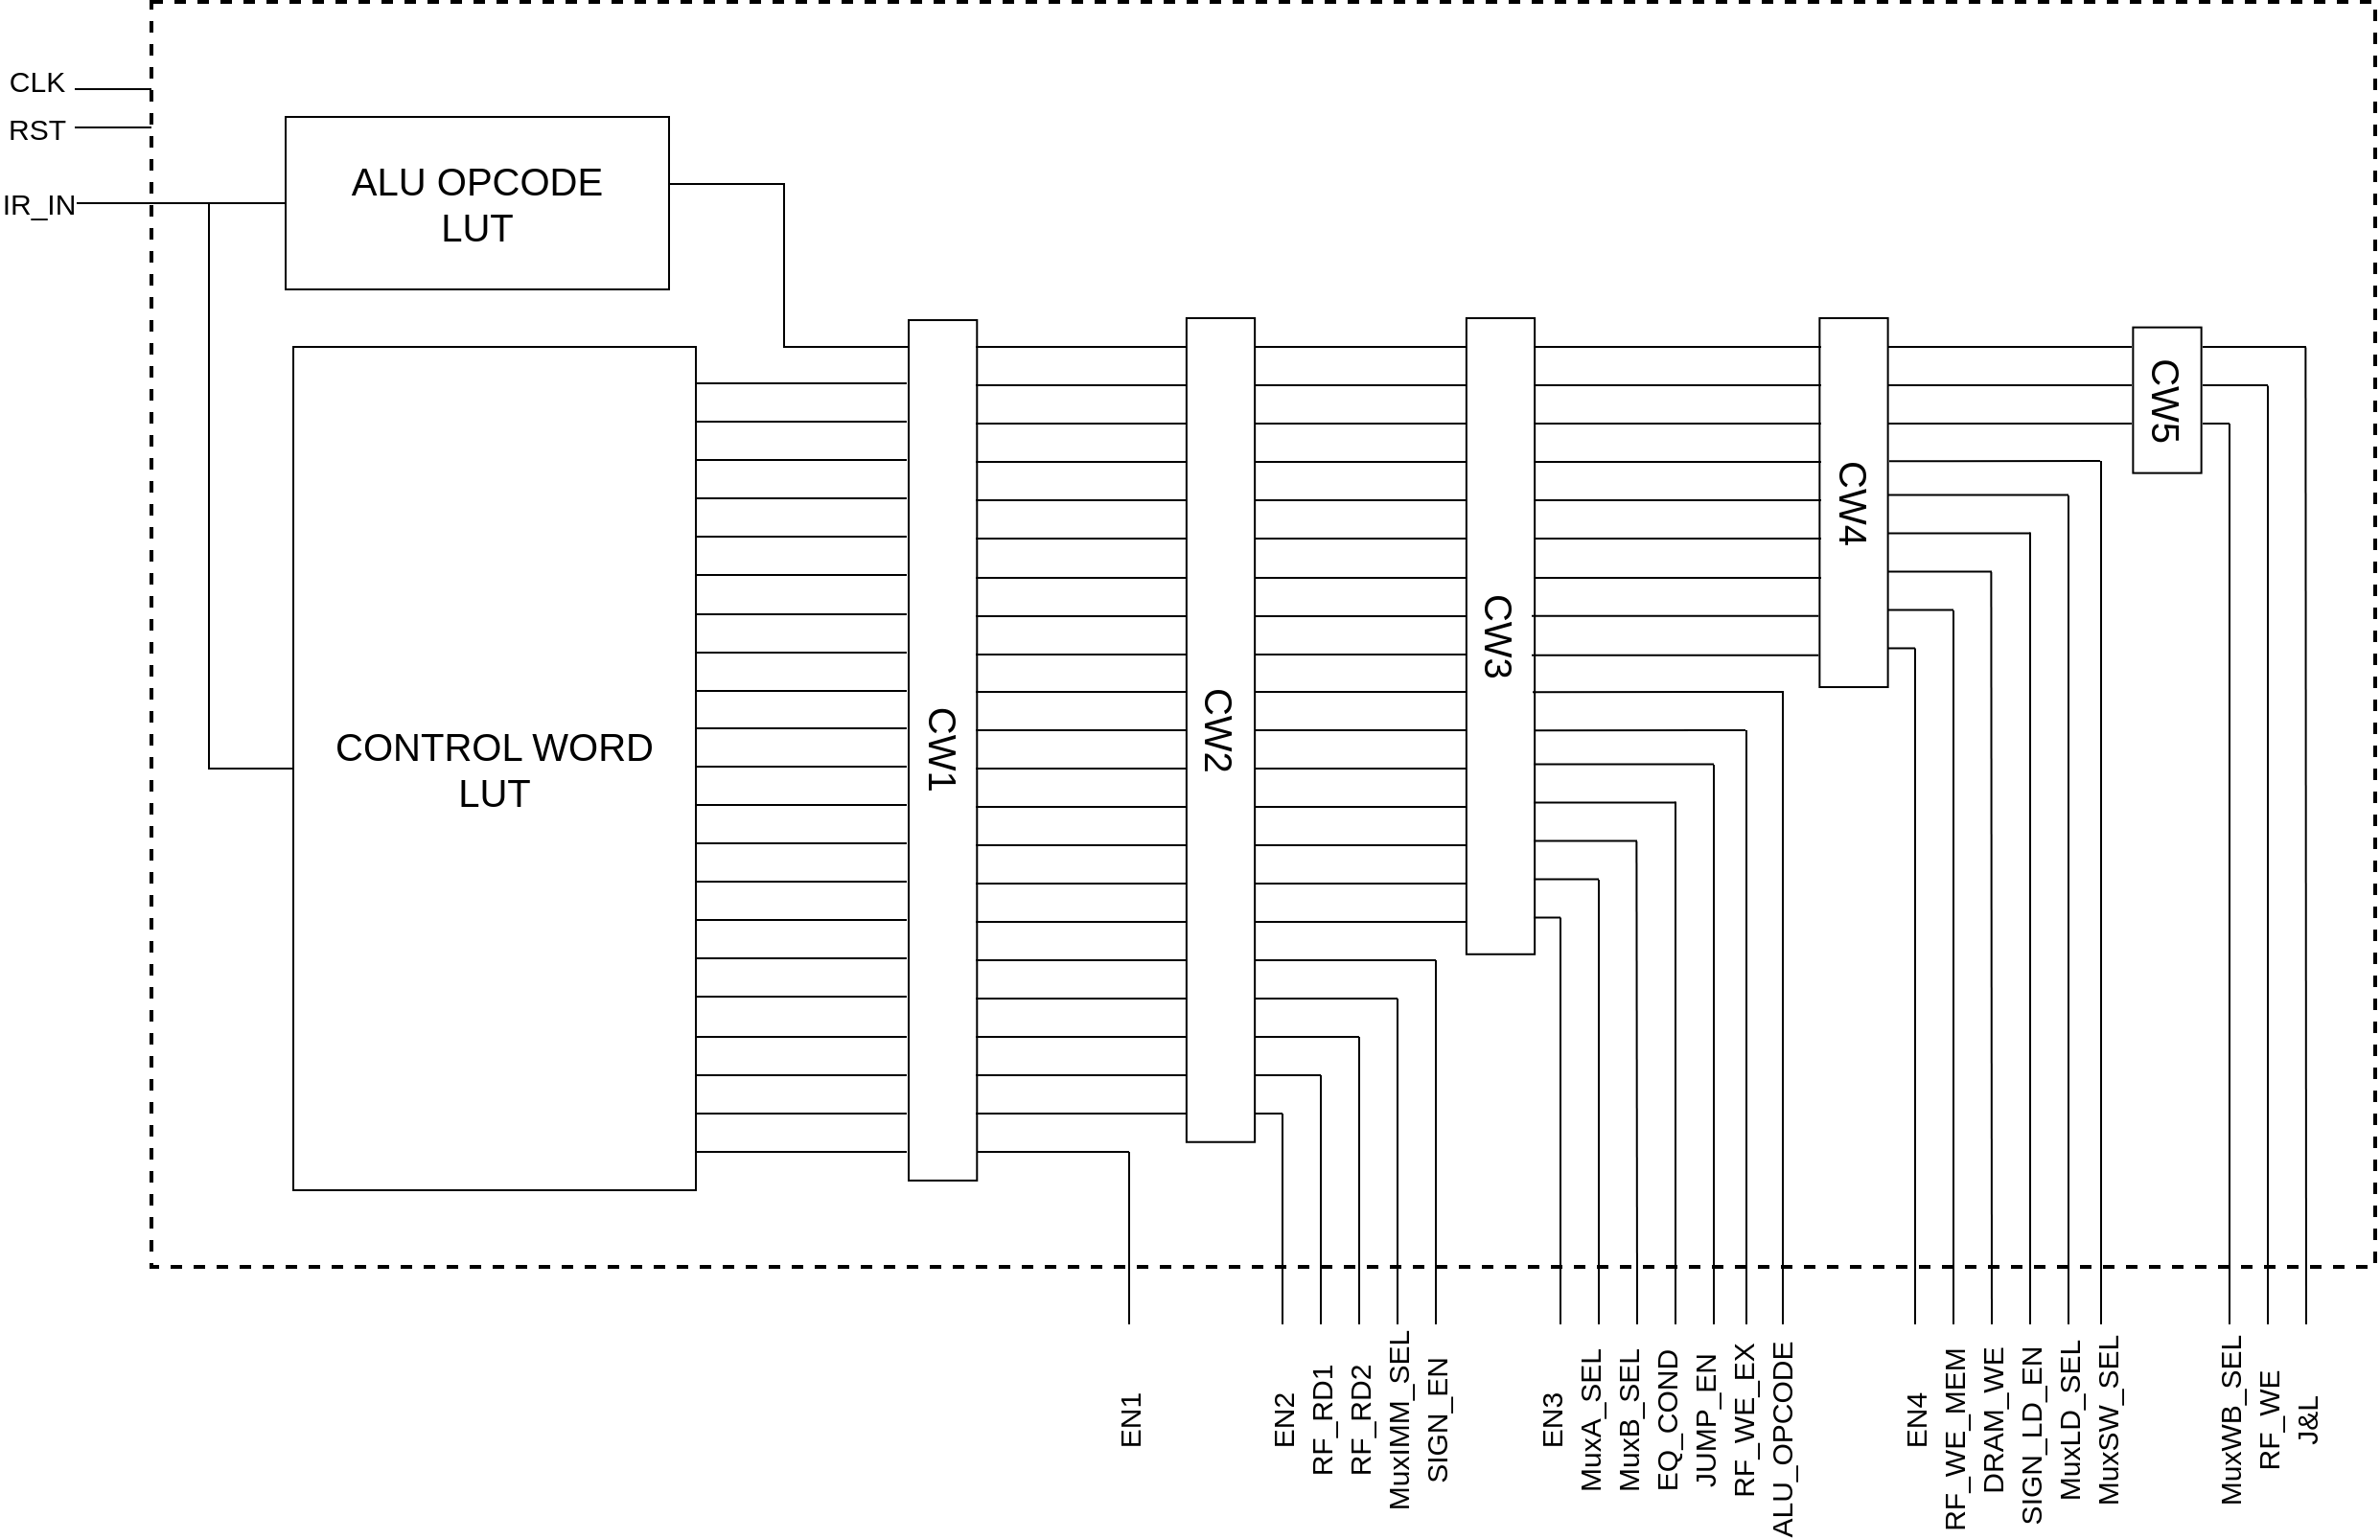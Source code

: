 <mxfile version="13.7.1" type="github">
  <diagram id="BcgjFatTGbTyj0E-JvCU" name="Page-1">
    <mxGraphModel dx="414" dy="306" grid="1" gridSize="10" guides="1" tooltips="1" connect="1" arrows="1" fold="1" page="1" pageScale="1" pageWidth="850" pageHeight="1100" math="0" shadow="0">
      <root>
        <mxCell id="0" />
        <mxCell id="1" parent="0" />
        <mxCell id="JgftFQ6_yCxk7IAfxNmy-196" value="" style="rounded=0;whiteSpace=wrap;html=1;dashed=1;strokeWidth=2;fillColor=none;" vertex="1" parent="1">
          <mxGeometry x="310" y="170" width="1160" height="660" as="geometry" />
        </mxCell>
        <mxCell id="JgftFQ6_yCxk7IAfxNmy-183" value="" style="endArrow=none;html=1;" edge="1" parent="1">
          <mxGeometry width="50" height="50" relative="1" as="geometry">
            <mxPoint x="270" y="235.52" as="sourcePoint" />
            <mxPoint x="310" y="235.52" as="targetPoint" />
          </mxGeometry>
        </mxCell>
        <mxCell id="JgftFQ6_yCxk7IAfxNmy-184" value="" style="endArrow=none;html=1;" edge="1" parent="1">
          <mxGeometry width="50" height="50" relative="1" as="geometry">
            <mxPoint x="270" y="215.52" as="sourcePoint" />
            <mxPoint x="310" y="215.52" as="targetPoint" />
          </mxGeometry>
        </mxCell>
        <mxCell id="JgftFQ6_yCxk7IAfxNmy-195" value="" style="group;" vertex="1" connectable="0" parent="1">
          <mxGeometry x="270" y="230" width="1164" height="630" as="geometry" />
        </mxCell>
        <mxCell id="JgftFQ6_yCxk7IAfxNmy-191" style="edgeStyle=orthogonalEdgeStyle;rounded=0;orthogonalLoop=1;jettySize=auto;html=1;endArrow=none;endFill=0;" edge="1" parent="JgftFQ6_yCxk7IAfxNmy-195" source="JgftFQ6_yCxk7IAfxNmy-2">
          <mxGeometry relative="1" as="geometry">
            <mxPoint y="45" as="targetPoint" />
          </mxGeometry>
        </mxCell>
        <mxCell id="JgftFQ6_yCxk7IAfxNmy-231" value="IR_IN" style="edgeLabel;html=1;align=center;verticalAlign=middle;resizable=0;points=[];fontSize=15;" vertex="1" connectable="0" parent="JgftFQ6_yCxk7IAfxNmy-191">
          <mxGeometry x="0.841" relative="1" as="geometry">
            <mxPoint x="-28.62" as="offset" />
          </mxGeometry>
        </mxCell>
        <mxCell id="JgftFQ6_yCxk7IAfxNmy-2" value="ALU OPCODE &lt;br style=&quot;font-size: 20px;&quot;&gt;LUT" style="rounded=0;whiteSpace=wrap;html=1;fillColor=none;fontSize=20;" vertex="1" parent="JgftFQ6_yCxk7IAfxNmy-195">
          <mxGeometry x="110" width="200" height="90" as="geometry" />
        </mxCell>
        <mxCell id="JgftFQ6_yCxk7IAfxNmy-3" value="CONTROL WORD &lt;br style=&quot;font-size: 20px;&quot;&gt;LUT" style="rounded=0;whiteSpace=wrap;html=1;fillColor=none;fontSize=20;" vertex="1" parent="JgftFQ6_yCxk7IAfxNmy-195">
          <mxGeometry x="114" y="120" width="210" height="440" as="geometry" />
        </mxCell>
        <mxCell id="JgftFQ6_yCxk7IAfxNmy-189" style="edgeStyle=orthogonalEdgeStyle;rounded=0;orthogonalLoop=1;jettySize=auto;html=1;exitX=0;exitY=0.5;exitDx=0;exitDy=0;entryX=0;entryY=0.5;entryDx=0;entryDy=0;endArrow=none;endFill=0;" edge="1" parent="JgftFQ6_yCxk7IAfxNmy-195" source="JgftFQ6_yCxk7IAfxNmy-2" target="JgftFQ6_yCxk7IAfxNmy-3">
          <mxGeometry relative="1" as="geometry">
            <Array as="points">
              <mxPoint x="70" y="45" />
              <mxPoint x="70" y="340" />
            </Array>
          </mxGeometry>
        </mxCell>
        <mxCell id="JgftFQ6_yCxk7IAfxNmy-4" value="CW1" style="rounded=0;whiteSpace=wrap;html=1;rotation=90;fontSize=20;" vertex="1" parent="JgftFQ6_yCxk7IAfxNmy-195">
          <mxGeometry x="228.37" y="312.67" width="448.92" height="35.63" as="geometry" />
        </mxCell>
        <mxCell id="JgftFQ6_yCxk7IAfxNmy-5" style="edgeStyle=orthogonalEdgeStyle;rounded=0;orthogonalLoop=1;jettySize=auto;html=1;entryX=0.25;entryY=1;entryDx=0;entryDy=0;endArrow=none;endFill=0;" edge="1" parent="JgftFQ6_yCxk7IAfxNmy-195" source="JgftFQ6_yCxk7IAfxNmy-2" target="JgftFQ6_yCxk7IAfxNmy-4">
          <mxGeometry relative="1" as="geometry">
            <Array as="points">
              <mxPoint x="370" y="35" />
              <mxPoint x="370" y="120" />
              <mxPoint x="435" y="120" />
            </Array>
          </mxGeometry>
        </mxCell>
        <mxCell id="JgftFQ6_yCxk7IAfxNmy-29" value="" style="endArrow=none;html=1;" edge="1" parent="JgftFQ6_yCxk7IAfxNmy-195">
          <mxGeometry width="50" height="50" relative="1" as="geometry">
            <mxPoint x="470" y="120" as="sourcePoint" />
            <mxPoint x="580" y="120" as="targetPoint" />
          </mxGeometry>
        </mxCell>
        <mxCell id="JgftFQ6_yCxk7IAfxNmy-30" value="" style="endArrow=none;html=1;" edge="1" parent="JgftFQ6_yCxk7IAfxNmy-195">
          <mxGeometry width="50" height="50" relative="1" as="geometry">
            <mxPoint x="470" y="140.0" as="sourcePoint" />
            <mxPoint x="580" y="140.0" as="targetPoint" />
          </mxGeometry>
        </mxCell>
        <mxCell id="JgftFQ6_yCxk7IAfxNmy-31" value="" style="endArrow=none;html=1;" edge="1" parent="JgftFQ6_yCxk7IAfxNmy-195">
          <mxGeometry width="50" height="50" relative="1" as="geometry">
            <mxPoint x="470" y="160.0" as="sourcePoint" />
            <mxPoint x="580" y="160.0" as="targetPoint" />
          </mxGeometry>
        </mxCell>
        <mxCell id="JgftFQ6_yCxk7IAfxNmy-32" value="" style="endArrow=none;html=1;" edge="1" parent="JgftFQ6_yCxk7IAfxNmy-195">
          <mxGeometry width="50" height="50" relative="1" as="geometry">
            <mxPoint x="470" y="180.0" as="sourcePoint" />
            <mxPoint x="580" y="180.0" as="targetPoint" />
          </mxGeometry>
        </mxCell>
        <mxCell id="JgftFQ6_yCxk7IAfxNmy-33" value="" style="endArrow=none;html=1;" edge="1" parent="JgftFQ6_yCxk7IAfxNmy-195">
          <mxGeometry width="50" height="50" relative="1" as="geometry">
            <mxPoint x="470" y="200.0" as="sourcePoint" />
            <mxPoint x="580" y="200.0" as="targetPoint" />
          </mxGeometry>
        </mxCell>
        <mxCell id="JgftFQ6_yCxk7IAfxNmy-34" value="" style="endArrow=none;html=1;" edge="1" parent="JgftFQ6_yCxk7IAfxNmy-195">
          <mxGeometry width="50" height="50" relative="1" as="geometry">
            <mxPoint x="470" y="220" as="sourcePoint" />
            <mxPoint x="580" y="220" as="targetPoint" />
          </mxGeometry>
        </mxCell>
        <mxCell id="JgftFQ6_yCxk7IAfxNmy-35" value="" style="endArrow=none;html=1;" edge="1" parent="JgftFQ6_yCxk7IAfxNmy-195">
          <mxGeometry width="50" height="50" relative="1" as="geometry">
            <mxPoint x="470" y="240.46" as="sourcePoint" />
            <mxPoint x="580" y="240.46" as="targetPoint" />
          </mxGeometry>
        </mxCell>
        <mxCell id="JgftFQ6_yCxk7IAfxNmy-36" value="" style="endArrow=none;html=1;" edge="1" parent="JgftFQ6_yCxk7IAfxNmy-195">
          <mxGeometry width="50" height="50" relative="1" as="geometry">
            <mxPoint x="470" y="260.46" as="sourcePoint" />
            <mxPoint x="580" y="260.46" as="targetPoint" />
          </mxGeometry>
        </mxCell>
        <mxCell id="JgftFQ6_yCxk7IAfxNmy-37" value="" style="endArrow=none;html=1;" edge="1" parent="JgftFQ6_yCxk7IAfxNmy-195">
          <mxGeometry width="50" height="50" relative="1" as="geometry">
            <mxPoint x="470" y="280.46" as="sourcePoint" />
            <mxPoint x="580" y="280.46" as="targetPoint" />
          </mxGeometry>
        </mxCell>
        <mxCell id="JgftFQ6_yCxk7IAfxNmy-38" value="" style="endArrow=none;html=1;" edge="1" parent="JgftFQ6_yCxk7IAfxNmy-195">
          <mxGeometry width="50" height="50" relative="1" as="geometry">
            <mxPoint x="470" y="300" as="sourcePoint" />
            <mxPoint x="580" y="300" as="targetPoint" />
          </mxGeometry>
        </mxCell>
        <mxCell id="JgftFQ6_yCxk7IAfxNmy-39" value="" style="endArrow=none;html=1;" edge="1" parent="JgftFQ6_yCxk7IAfxNmy-195">
          <mxGeometry width="50" height="50" relative="1" as="geometry">
            <mxPoint x="470" y="320" as="sourcePoint" />
            <mxPoint x="580" y="320" as="targetPoint" />
          </mxGeometry>
        </mxCell>
        <mxCell id="JgftFQ6_yCxk7IAfxNmy-40" value="" style="endArrow=none;html=1;" edge="1" parent="JgftFQ6_yCxk7IAfxNmy-195">
          <mxGeometry width="50" height="50" relative="1" as="geometry">
            <mxPoint x="470" y="340" as="sourcePoint" />
            <mxPoint x="580" y="340" as="targetPoint" />
          </mxGeometry>
        </mxCell>
        <mxCell id="JgftFQ6_yCxk7IAfxNmy-41" value="" style="endArrow=none;html=1;" edge="1" parent="JgftFQ6_yCxk7IAfxNmy-195">
          <mxGeometry width="50" height="50" relative="1" as="geometry">
            <mxPoint x="470" y="360" as="sourcePoint" />
            <mxPoint x="580" y="360" as="targetPoint" />
          </mxGeometry>
        </mxCell>
        <mxCell id="JgftFQ6_yCxk7IAfxNmy-42" value="" style="endArrow=none;html=1;" edge="1" parent="JgftFQ6_yCxk7IAfxNmy-195">
          <mxGeometry width="50" height="50" relative="1" as="geometry">
            <mxPoint x="470" y="380" as="sourcePoint" />
            <mxPoint x="580" y="380" as="targetPoint" />
          </mxGeometry>
        </mxCell>
        <mxCell id="JgftFQ6_yCxk7IAfxNmy-43" value="" style="endArrow=none;html=1;" edge="1" parent="JgftFQ6_yCxk7IAfxNmy-195">
          <mxGeometry width="50" height="50" relative="1" as="geometry">
            <mxPoint x="470" y="400" as="sourcePoint" />
            <mxPoint x="580" y="400" as="targetPoint" />
          </mxGeometry>
        </mxCell>
        <mxCell id="JgftFQ6_yCxk7IAfxNmy-44" value="" style="endArrow=none;html=1;" edge="1" parent="JgftFQ6_yCxk7IAfxNmy-195">
          <mxGeometry width="50" height="50" relative="1" as="geometry">
            <mxPoint x="470" y="420" as="sourcePoint" />
            <mxPoint x="580" y="420" as="targetPoint" />
          </mxGeometry>
        </mxCell>
        <mxCell id="JgftFQ6_yCxk7IAfxNmy-45" value="" style="endArrow=none;html=1;" edge="1" parent="JgftFQ6_yCxk7IAfxNmy-195">
          <mxGeometry width="50" height="50" relative="1" as="geometry">
            <mxPoint x="470" y="440" as="sourcePoint" />
            <mxPoint x="580" y="440" as="targetPoint" />
          </mxGeometry>
        </mxCell>
        <mxCell id="JgftFQ6_yCxk7IAfxNmy-47" value="CW2" style="rounded=0;whiteSpace=wrap;html=1;rotation=90;fontSize=20;" vertex="1" parent="JgftFQ6_yCxk7IAfxNmy-195">
          <mxGeometry x="382.82" y="302.12" width="429.87" height="35.63" as="geometry" />
        </mxCell>
        <mxCell id="JgftFQ6_yCxk7IAfxNmy-48" value="" style="endArrow=none;html=1;" edge="1" parent="JgftFQ6_yCxk7IAfxNmy-195">
          <mxGeometry width="50" height="50" relative="1" as="geometry">
            <mxPoint x="616" y="120" as="sourcePoint" />
            <mxPoint x="726" y="120" as="targetPoint" />
          </mxGeometry>
        </mxCell>
        <mxCell id="JgftFQ6_yCxk7IAfxNmy-49" value="" style="endArrow=none;html=1;" edge="1" parent="JgftFQ6_yCxk7IAfxNmy-195">
          <mxGeometry width="50" height="50" relative="1" as="geometry">
            <mxPoint x="616" y="140" as="sourcePoint" />
            <mxPoint x="726" y="140" as="targetPoint" />
          </mxGeometry>
        </mxCell>
        <mxCell id="JgftFQ6_yCxk7IAfxNmy-50" value="" style="endArrow=none;html=1;" edge="1" parent="JgftFQ6_yCxk7IAfxNmy-195">
          <mxGeometry width="50" height="50" relative="1" as="geometry">
            <mxPoint x="616" y="160" as="sourcePoint" />
            <mxPoint x="726" y="160" as="targetPoint" />
          </mxGeometry>
        </mxCell>
        <mxCell id="JgftFQ6_yCxk7IAfxNmy-51" value="" style="endArrow=none;html=1;" edge="1" parent="JgftFQ6_yCxk7IAfxNmy-195">
          <mxGeometry width="50" height="50" relative="1" as="geometry">
            <mxPoint x="616" y="180" as="sourcePoint" />
            <mxPoint x="726" y="180" as="targetPoint" />
          </mxGeometry>
        </mxCell>
        <mxCell id="JgftFQ6_yCxk7IAfxNmy-52" value="" style="endArrow=none;html=1;" edge="1" parent="JgftFQ6_yCxk7IAfxNmy-195">
          <mxGeometry width="50" height="50" relative="1" as="geometry">
            <mxPoint x="616" y="200" as="sourcePoint" />
            <mxPoint x="726" y="200" as="targetPoint" />
          </mxGeometry>
        </mxCell>
        <mxCell id="JgftFQ6_yCxk7IAfxNmy-53" value="" style="endArrow=none;html=1;" edge="1" parent="JgftFQ6_yCxk7IAfxNmy-195">
          <mxGeometry width="50" height="50" relative="1" as="geometry">
            <mxPoint x="616" y="220.0" as="sourcePoint" />
            <mxPoint x="726" y="220.0" as="targetPoint" />
          </mxGeometry>
        </mxCell>
        <mxCell id="JgftFQ6_yCxk7IAfxNmy-54" value="" style="endArrow=none;html=1;" edge="1" parent="JgftFQ6_yCxk7IAfxNmy-195">
          <mxGeometry width="50" height="50" relative="1" as="geometry">
            <mxPoint x="616" y="240.46" as="sourcePoint" />
            <mxPoint x="726" y="240.46" as="targetPoint" />
          </mxGeometry>
        </mxCell>
        <mxCell id="JgftFQ6_yCxk7IAfxNmy-55" value="" style="endArrow=none;html=1;" edge="1" parent="JgftFQ6_yCxk7IAfxNmy-195">
          <mxGeometry width="50" height="50" relative="1" as="geometry">
            <mxPoint x="616" y="260.46" as="sourcePoint" />
            <mxPoint x="726" y="260.46" as="targetPoint" />
          </mxGeometry>
        </mxCell>
        <mxCell id="JgftFQ6_yCxk7IAfxNmy-56" value="" style="endArrow=none;html=1;" edge="1" parent="JgftFQ6_yCxk7IAfxNmy-195">
          <mxGeometry width="50" height="50" relative="1" as="geometry">
            <mxPoint x="616" y="280.46" as="sourcePoint" />
            <mxPoint x="726" y="280.46" as="targetPoint" />
          </mxGeometry>
        </mxCell>
        <mxCell id="JgftFQ6_yCxk7IAfxNmy-57" value="" style="endArrow=none;html=1;" edge="1" parent="JgftFQ6_yCxk7IAfxNmy-195">
          <mxGeometry width="50" height="50" relative="1" as="geometry">
            <mxPoint x="616" y="300.0" as="sourcePoint" />
            <mxPoint x="726" y="300.0" as="targetPoint" />
          </mxGeometry>
        </mxCell>
        <mxCell id="JgftFQ6_yCxk7IAfxNmy-58" value="" style="endArrow=none;html=1;" edge="1" parent="JgftFQ6_yCxk7IAfxNmy-195">
          <mxGeometry width="50" height="50" relative="1" as="geometry">
            <mxPoint x="616" y="320.0" as="sourcePoint" />
            <mxPoint x="726" y="320.0" as="targetPoint" />
          </mxGeometry>
        </mxCell>
        <mxCell id="JgftFQ6_yCxk7IAfxNmy-59" value="" style="endArrow=none;html=1;" edge="1" parent="JgftFQ6_yCxk7IAfxNmy-195">
          <mxGeometry width="50" height="50" relative="1" as="geometry">
            <mxPoint x="616" y="340.0" as="sourcePoint" />
            <mxPoint x="726" y="340.0" as="targetPoint" />
          </mxGeometry>
        </mxCell>
        <mxCell id="JgftFQ6_yCxk7IAfxNmy-60" value="CW3" style="rounded=0;whiteSpace=wrap;html=1;rotation=90;fontSize=20;" vertex="1" parent="JgftFQ6_yCxk7IAfxNmy-195">
          <mxGeometry x="577.82" y="253.13" width="331.87" height="35.63" as="geometry" />
        </mxCell>
        <mxCell id="JgftFQ6_yCxk7IAfxNmy-68" value="CW4" style="rounded=0;whiteSpace=wrap;html=1;rotation=90;fontSize=20;" vertex="1" parent="JgftFQ6_yCxk7IAfxNmy-195">
          <mxGeometry x="831.75" y="183.44" width="192.5" height="35.63" as="geometry" />
        </mxCell>
        <mxCell id="JgftFQ6_yCxk7IAfxNmy-69" value="" style="endArrow=none;html=1;" edge="1" parent="JgftFQ6_yCxk7IAfxNmy-195">
          <mxGeometry width="50" height="50" relative="1" as="geometry">
            <mxPoint x="324" y="139" as="sourcePoint" />
            <mxPoint x="434" y="139" as="targetPoint" />
          </mxGeometry>
        </mxCell>
        <mxCell id="JgftFQ6_yCxk7IAfxNmy-70" value="" style="endArrow=none;html=1;" edge="1" parent="JgftFQ6_yCxk7IAfxNmy-195">
          <mxGeometry width="50" height="50" relative="1" as="geometry">
            <mxPoint x="324" y="159" as="sourcePoint" />
            <mxPoint x="434" y="159" as="targetPoint" />
          </mxGeometry>
        </mxCell>
        <mxCell id="JgftFQ6_yCxk7IAfxNmy-71" value="" style="endArrow=none;html=1;" edge="1" parent="JgftFQ6_yCxk7IAfxNmy-195">
          <mxGeometry width="50" height="50" relative="1" as="geometry">
            <mxPoint x="324" y="179" as="sourcePoint" />
            <mxPoint x="434" y="179" as="targetPoint" />
          </mxGeometry>
        </mxCell>
        <mxCell id="JgftFQ6_yCxk7IAfxNmy-72" value="" style="endArrow=none;html=1;" edge="1" parent="JgftFQ6_yCxk7IAfxNmy-195">
          <mxGeometry width="50" height="50" relative="1" as="geometry">
            <mxPoint x="324" y="199" as="sourcePoint" />
            <mxPoint x="434" y="199" as="targetPoint" />
          </mxGeometry>
        </mxCell>
        <mxCell id="JgftFQ6_yCxk7IAfxNmy-73" value="" style="endArrow=none;html=1;" edge="1" parent="JgftFQ6_yCxk7IAfxNmy-195">
          <mxGeometry width="50" height="50" relative="1" as="geometry">
            <mxPoint x="324" y="219" as="sourcePoint" />
            <mxPoint x="434" y="219" as="targetPoint" />
          </mxGeometry>
        </mxCell>
        <mxCell id="JgftFQ6_yCxk7IAfxNmy-74" value="" style="endArrow=none;html=1;" edge="1" parent="JgftFQ6_yCxk7IAfxNmy-195">
          <mxGeometry width="50" height="50" relative="1" as="geometry">
            <mxPoint x="324" y="239" as="sourcePoint" />
            <mxPoint x="434" y="239" as="targetPoint" />
          </mxGeometry>
        </mxCell>
        <mxCell id="JgftFQ6_yCxk7IAfxNmy-75" value="" style="endArrow=none;html=1;" edge="1" parent="JgftFQ6_yCxk7IAfxNmy-195">
          <mxGeometry width="50" height="50" relative="1" as="geometry">
            <mxPoint x="324" y="259.46" as="sourcePoint" />
            <mxPoint x="434" y="259.46" as="targetPoint" />
          </mxGeometry>
        </mxCell>
        <mxCell id="JgftFQ6_yCxk7IAfxNmy-76" value="" style="endArrow=none;html=1;" edge="1" parent="JgftFQ6_yCxk7IAfxNmy-195">
          <mxGeometry width="50" height="50" relative="1" as="geometry">
            <mxPoint x="324" y="279.46" as="sourcePoint" />
            <mxPoint x="434" y="279.46" as="targetPoint" />
          </mxGeometry>
        </mxCell>
        <mxCell id="JgftFQ6_yCxk7IAfxNmy-77" value="" style="endArrow=none;html=1;" edge="1" parent="JgftFQ6_yCxk7IAfxNmy-195">
          <mxGeometry width="50" height="50" relative="1" as="geometry">
            <mxPoint x="324" y="299.46" as="sourcePoint" />
            <mxPoint x="434" y="299.46" as="targetPoint" />
          </mxGeometry>
        </mxCell>
        <mxCell id="JgftFQ6_yCxk7IAfxNmy-78" value="" style="endArrow=none;html=1;" edge="1" parent="JgftFQ6_yCxk7IAfxNmy-195">
          <mxGeometry width="50" height="50" relative="1" as="geometry">
            <mxPoint x="324" y="319" as="sourcePoint" />
            <mxPoint x="434" y="319" as="targetPoint" />
          </mxGeometry>
        </mxCell>
        <mxCell id="JgftFQ6_yCxk7IAfxNmy-79" value="" style="endArrow=none;html=1;" edge="1" parent="JgftFQ6_yCxk7IAfxNmy-195">
          <mxGeometry width="50" height="50" relative="1" as="geometry">
            <mxPoint x="324" y="339" as="sourcePoint" />
            <mxPoint x="434" y="339" as="targetPoint" />
          </mxGeometry>
        </mxCell>
        <mxCell id="JgftFQ6_yCxk7IAfxNmy-80" value="" style="endArrow=none;html=1;" edge="1" parent="JgftFQ6_yCxk7IAfxNmy-195">
          <mxGeometry width="50" height="50" relative="1" as="geometry">
            <mxPoint x="324" y="359" as="sourcePoint" />
            <mxPoint x="434" y="359" as="targetPoint" />
          </mxGeometry>
        </mxCell>
        <mxCell id="JgftFQ6_yCxk7IAfxNmy-81" value="" style="endArrow=none;html=1;" edge="1" parent="JgftFQ6_yCxk7IAfxNmy-195">
          <mxGeometry width="50" height="50" relative="1" as="geometry">
            <mxPoint x="324" y="379" as="sourcePoint" />
            <mxPoint x="434" y="379" as="targetPoint" />
          </mxGeometry>
        </mxCell>
        <mxCell id="JgftFQ6_yCxk7IAfxNmy-82" value="" style="endArrow=none;html=1;" edge="1" parent="JgftFQ6_yCxk7IAfxNmy-195">
          <mxGeometry width="50" height="50" relative="1" as="geometry">
            <mxPoint x="324" y="399" as="sourcePoint" />
            <mxPoint x="434" y="399" as="targetPoint" />
          </mxGeometry>
        </mxCell>
        <mxCell id="JgftFQ6_yCxk7IAfxNmy-83" value="" style="endArrow=none;html=1;" edge="1" parent="JgftFQ6_yCxk7IAfxNmy-195">
          <mxGeometry width="50" height="50" relative="1" as="geometry">
            <mxPoint x="324" y="419" as="sourcePoint" />
            <mxPoint x="434" y="419" as="targetPoint" />
          </mxGeometry>
        </mxCell>
        <mxCell id="JgftFQ6_yCxk7IAfxNmy-84" value="" style="endArrow=none;html=1;" edge="1" parent="JgftFQ6_yCxk7IAfxNmy-195">
          <mxGeometry width="50" height="50" relative="1" as="geometry">
            <mxPoint x="324" y="439" as="sourcePoint" />
            <mxPoint x="434" y="439" as="targetPoint" />
          </mxGeometry>
        </mxCell>
        <mxCell id="JgftFQ6_yCxk7IAfxNmy-85" value="" style="endArrow=none;html=1;" edge="1" parent="JgftFQ6_yCxk7IAfxNmy-195">
          <mxGeometry width="50" height="50" relative="1" as="geometry">
            <mxPoint x="324" y="459" as="sourcePoint" />
            <mxPoint x="434" y="459" as="targetPoint" />
          </mxGeometry>
        </mxCell>
        <mxCell id="JgftFQ6_yCxk7IAfxNmy-86" value="" style="endArrow=none;html=1;" edge="1" parent="JgftFQ6_yCxk7IAfxNmy-195">
          <mxGeometry width="50" height="50" relative="1" as="geometry">
            <mxPoint x="324" y="480" as="sourcePoint" />
            <mxPoint x="434" y="480" as="targetPoint" />
          </mxGeometry>
        </mxCell>
        <mxCell id="JgftFQ6_yCxk7IAfxNmy-87" value="" style="endArrow=none;html=1;" edge="1" parent="JgftFQ6_yCxk7IAfxNmy-195">
          <mxGeometry width="50" height="50" relative="1" as="geometry">
            <mxPoint x="324" y="500" as="sourcePoint" />
            <mxPoint x="434" y="500" as="targetPoint" />
          </mxGeometry>
        </mxCell>
        <mxCell id="JgftFQ6_yCxk7IAfxNmy-88" value="" style="endArrow=none;html=1;" edge="1" parent="JgftFQ6_yCxk7IAfxNmy-195">
          <mxGeometry width="50" height="50" relative="1" as="geometry">
            <mxPoint x="324" y="520" as="sourcePoint" />
            <mxPoint x="434" y="520" as="targetPoint" />
          </mxGeometry>
        </mxCell>
        <mxCell id="JgftFQ6_yCxk7IAfxNmy-89" value="" style="endArrow=none;html=1;" edge="1" parent="JgftFQ6_yCxk7IAfxNmy-195">
          <mxGeometry width="50" height="50" relative="1" as="geometry">
            <mxPoint x="324" y="540" as="sourcePoint" />
            <mxPoint x="434" y="540" as="targetPoint" />
          </mxGeometry>
        </mxCell>
        <mxCell id="JgftFQ6_yCxk7IAfxNmy-90" value="" style="endArrow=none;html=1;" edge="1" parent="JgftFQ6_yCxk7IAfxNmy-195">
          <mxGeometry width="50" height="50" relative="1" as="geometry">
            <mxPoint x="470" y="460" as="sourcePoint" />
            <mxPoint x="580" y="460" as="targetPoint" />
          </mxGeometry>
        </mxCell>
        <mxCell id="JgftFQ6_yCxk7IAfxNmy-91" value="" style="endArrow=none;html=1;" edge="1" parent="JgftFQ6_yCxk7IAfxNmy-195">
          <mxGeometry width="50" height="50" relative="1" as="geometry">
            <mxPoint x="470" y="480" as="sourcePoint" />
            <mxPoint x="580" y="480" as="targetPoint" />
          </mxGeometry>
        </mxCell>
        <mxCell id="JgftFQ6_yCxk7IAfxNmy-92" value="" style="endArrow=none;html=1;" edge="1" parent="JgftFQ6_yCxk7IAfxNmy-195">
          <mxGeometry width="50" height="50" relative="1" as="geometry">
            <mxPoint x="470" y="500" as="sourcePoint" />
            <mxPoint x="580" y="500" as="targetPoint" />
          </mxGeometry>
        </mxCell>
        <mxCell id="JgftFQ6_yCxk7IAfxNmy-93" value="" style="endArrow=none;html=1;" edge="1" parent="JgftFQ6_yCxk7IAfxNmy-195">
          <mxGeometry width="50" height="50" relative="1" as="geometry">
            <mxPoint x="470" y="520" as="sourcePoint" />
            <mxPoint x="580" y="520" as="targetPoint" />
          </mxGeometry>
        </mxCell>
        <mxCell id="JgftFQ6_yCxk7IAfxNmy-94" value="" style="endArrow=none;html=1;" edge="1" parent="JgftFQ6_yCxk7IAfxNmy-195">
          <mxGeometry width="50" height="50" relative="1" as="geometry">
            <mxPoint x="616" y="360" as="sourcePoint" />
            <mxPoint x="726" y="360" as="targetPoint" />
          </mxGeometry>
        </mxCell>
        <mxCell id="JgftFQ6_yCxk7IAfxNmy-95" value="" style="endArrow=none;html=1;" edge="1" parent="JgftFQ6_yCxk7IAfxNmy-195">
          <mxGeometry width="50" height="50" relative="1" as="geometry">
            <mxPoint x="616" y="380" as="sourcePoint" />
            <mxPoint x="726" y="380" as="targetPoint" />
          </mxGeometry>
        </mxCell>
        <mxCell id="JgftFQ6_yCxk7IAfxNmy-96" value="" style="endArrow=none;html=1;" edge="1" parent="JgftFQ6_yCxk7IAfxNmy-195">
          <mxGeometry width="50" height="50" relative="1" as="geometry">
            <mxPoint x="616" y="400" as="sourcePoint" />
            <mxPoint x="726" y="400" as="targetPoint" />
          </mxGeometry>
        </mxCell>
        <mxCell id="JgftFQ6_yCxk7IAfxNmy-97" value="" style="endArrow=none;html=1;" edge="1" parent="JgftFQ6_yCxk7IAfxNmy-195">
          <mxGeometry width="50" height="50" relative="1" as="geometry">
            <mxPoint x="616" y="420" as="sourcePoint" />
            <mxPoint x="726" y="420" as="targetPoint" />
          </mxGeometry>
        </mxCell>
        <mxCell id="JgftFQ6_yCxk7IAfxNmy-102" value="CW5" style="rounded=0;whiteSpace=wrap;html=1;rotation=90;fontSize=20;" vertex="1" parent="JgftFQ6_yCxk7IAfxNmy-195">
          <mxGeometry x="1053.5" y="130" width="76" height="35.63" as="geometry" />
        </mxCell>
        <mxCell id="JgftFQ6_yCxk7IAfxNmy-108" value="" style="endArrow=none;html=1;" edge="1" parent="JgftFQ6_yCxk7IAfxNmy-195">
          <mxGeometry width="50" height="50" relative="1" as="geometry">
            <mxPoint x="470.82" y="540" as="sourcePoint" />
            <mxPoint x="550" y="540" as="targetPoint" />
          </mxGeometry>
        </mxCell>
        <mxCell id="JgftFQ6_yCxk7IAfxNmy-109" value="" style="endArrow=none;html=1;" edge="1" parent="JgftFQ6_yCxk7IAfxNmy-195">
          <mxGeometry width="50" height="50" relative="1" as="geometry">
            <mxPoint x="616" y="440" as="sourcePoint" />
            <mxPoint x="710" y="440" as="targetPoint" />
          </mxGeometry>
        </mxCell>
        <mxCell id="JgftFQ6_yCxk7IAfxNmy-110" value="" style="endArrow=none;html=1;" edge="1" parent="JgftFQ6_yCxk7IAfxNmy-195">
          <mxGeometry width="50" height="50" relative="1" as="geometry">
            <mxPoint x="616" y="460" as="sourcePoint" />
            <mxPoint x="690" y="460" as="targetPoint" />
          </mxGeometry>
        </mxCell>
        <mxCell id="JgftFQ6_yCxk7IAfxNmy-111" value="" style="endArrow=none;html=1;" edge="1" parent="JgftFQ6_yCxk7IAfxNmy-195">
          <mxGeometry width="50" height="50" relative="1" as="geometry">
            <mxPoint x="616" y="480" as="sourcePoint" />
            <mxPoint x="670" y="480" as="targetPoint" />
          </mxGeometry>
        </mxCell>
        <mxCell id="JgftFQ6_yCxk7IAfxNmy-112" value="" style="endArrow=none;html=1;" edge="1" parent="JgftFQ6_yCxk7IAfxNmy-195">
          <mxGeometry width="50" height="50" relative="1" as="geometry">
            <mxPoint x="616" y="500" as="sourcePoint" />
            <mxPoint x="650" y="500" as="targetPoint" />
          </mxGeometry>
        </mxCell>
        <mxCell id="JgftFQ6_yCxk7IAfxNmy-113" value="" style="endArrow=none;html=1;" edge="1" parent="JgftFQ6_yCxk7IAfxNmy-195">
          <mxGeometry width="50" height="50" relative="1" as="geometry">
            <mxPoint x="616" y="520" as="sourcePoint" />
            <mxPoint x="630" y="520" as="targetPoint" />
          </mxGeometry>
        </mxCell>
        <mxCell id="JgftFQ6_yCxk7IAfxNmy-127" value="" style="endArrow=none;html=1;" edge="1" parent="JgftFQ6_yCxk7IAfxNmy-195">
          <mxGeometry width="50" height="50" relative="1" as="geometry">
            <mxPoint x="760.5" y="300.12" as="sourcePoint" />
            <mxPoint x="891.5" y="300" as="targetPoint" />
          </mxGeometry>
        </mxCell>
        <mxCell id="JgftFQ6_yCxk7IAfxNmy-103" value="" style="endArrow=none;html=1;" edge="1" parent="JgftFQ6_yCxk7IAfxNmy-195">
          <mxGeometry width="50" height="50" relative="1" as="geometry">
            <mxPoint x="946" y="120" as="sourcePoint" />
            <mxPoint x="1073" y="120" as="targetPoint" />
          </mxGeometry>
        </mxCell>
        <mxCell id="JgftFQ6_yCxk7IAfxNmy-104" value="" style="endArrow=none;html=1;" edge="1" parent="JgftFQ6_yCxk7IAfxNmy-195">
          <mxGeometry width="50" height="50" relative="1" as="geometry">
            <mxPoint x="946" y="140" as="sourcePoint" />
            <mxPoint x="1073" y="140" as="targetPoint" />
          </mxGeometry>
        </mxCell>
        <mxCell id="JgftFQ6_yCxk7IAfxNmy-105" value="" style="endArrow=none;html=1;" edge="1" parent="JgftFQ6_yCxk7IAfxNmy-195">
          <mxGeometry width="50" height="50" relative="1" as="geometry">
            <mxPoint x="946" y="160" as="sourcePoint" />
            <mxPoint x="1073" y="160" as="targetPoint" />
          </mxGeometry>
        </mxCell>
        <mxCell id="JgftFQ6_yCxk7IAfxNmy-143" value="" style="endArrow=none;html=1;" edge="1" parent="JgftFQ6_yCxk7IAfxNmy-195">
          <mxGeometry width="50" height="50" relative="1" as="geometry">
            <mxPoint x="550" y="630" as="sourcePoint" />
            <mxPoint x="550" y="540" as="targetPoint" />
          </mxGeometry>
        </mxCell>
        <mxCell id="JgftFQ6_yCxk7IAfxNmy-198" value="" style="edgeLabel;html=1;align=center;verticalAlign=middle;resizable=0;points=[];fontSize=20;horizontal=0;labelPosition=center;verticalLabelPosition=middle;" vertex="1" connectable="0" parent="JgftFQ6_yCxk7IAfxNmy-143">
          <mxGeometry x="-0.814" relative="1" as="geometry">
            <mxPoint y="4" as="offset" />
          </mxGeometry>
        </mxCell>
        <mxCell id="JgftFQ6_yCxk7IAfxNmy-144" value="" style="endArrow=none;html=1;" edge="1" parent="JgftFQ6_yCxk7IAfxNmy-195">
          <mxGeometry width="50" height="50" relative="1" as="geometry">
            <mxPoint x="630" y="630" as="sourcePoint" />
            <mxPoint x="630" y="520" as="targetPoint" />
          </mxGeometry>
        </mxCell>
        <mxCell id="JgftFQ6_yCxk7IAfxNmy-199" value="" style="edgeLabel;html=1;align=center;verticalAlign=middle;resizable=0;points=[];fontSize=20;horizontal=0;" vertex="1" connectable="0" parent="JgftFQ6_yCxk7IAfxNmy-144">
          <mxGeometry x="-0.797" y="-1" relative="1" as="geometry">
            <mxPoint x="-1" y="6" as="offset" />
          </mxGeometry>
        </mxCell>
        <mxCell id="JgftFQ6_yCxk7IAfxNmy-145" value="" style="endArrow=none;html=1;" edge="1" parent="JgftFQ6_yCxk7IAfxNmy-195">
          <mxGeometry width="50" height="50" relative="1" as="geometry">
            <mxPoint x="650" y="630" as="sourcePoint" />
            <mxPoint x="650" y="500" as="targetPoint" />
          </mxGeometry>
        </mxCell>
        <mxCell id="JgftFQ6_yCxk7IAfxNmy-200" value="" style="edgeLabel;html=1;align=center;verticalAlign=middle;resizable=0;points=[];fontSize=20;" vertex="1" connectable="0" parent="JgftFQ6_yCxk7IAfxNmy-145">
          <mxGeometry x="-0.85" y="-1" relative="1" as="geometry">
            <mxPoint as="offset" />
          </mxGeometry>
        </mxCell>
        <mxCell id="JgftFQ6_yCxk7IAfxNmy-146" value="" style="endArrow=none;html=1;" edge="1" parent="JgftFQ6_yCxk7IAfxNmy-195">
          <mxGeometry width="50" height="50" relative="1" as="geometry">
            <mxPoint x="670" y="630" as="sourcePoint" />
            <mxPoint x="670" y="480" as="targetPoint" />
          </mxGeometry>
        </mxCell>
        <mxCell id="JgftFQ6_yCxk7IAfxNmy-147" value="" style="endArrow=none;html=1;" edge="1" parent="JgftFQ6_yCxk7IAfxNmy-195">
          <mxGeometry width="50" height="50" relative="1" as="geometry">
            <mxPoint x="690" y="630" as="sourcePoint" />
            <mxPoint x="690" y="460" as="targetPoint" />
          </mxGeometry>
        </mxCell>
        <mxCell id="JgftFQ6_yCxk7IAfxNmy-148" value="" style="endArrow=none;html=1;" edge="1" parent="JgftFQ6_yCxk7IAfxNmy-195">
          <mxGeometry width="50" height="50" relative="1" as="geometry">
            <mxPoint x="710" y="630" as="sourcePoint" />
            <mxPoint x="710" y="440" as="targetPoint" />
          </mxGeometry>
        </mxCell>
        <mxCell id="JgftFQ6_yCxk7IAfxNmy-149" value="" style="endArrow=none;html=1;" edge="1" parent="JgftFQ6_yCxk7IAfxNmy-195">
          <mxGeometry width="50" height="50" relative="1" as="geometry">
            <mxPoint x="815" y="630" as="sourcePoint" />
            <mxPoint x="814.69" y="378" as="targetPoint" />
          </mxGeometry>
        </mxCell>
        <mxCell id="JgftFQ6_yCxk7IAfxNmy-150" value="" style="endArrow=none;html=1;" edge="1" parent="JgftFQ6_yCxk7IAfxNmy-195">
          <mxGeometry width="50" height="50" relative="1" as="geometry">
            <mxPoint x="775" y="630" as="sourcePoint" />
            <mxPoint x="775" y="417.75" as="targetPoint" />
          </mxGeometry>
        </mxCell>
        <mxCell id="JgftFQ6_yCxk7IAfxNmy-122" value="" style="endArrow=none;html=1;" edge="1" parent="JgftFQ6_yCxk7IAfxNmy-195">
          <mxGeometry width="50" height="50" relative="1" as="geometry">
            <mxPoint x="761" y="337.75" as="sourcePoint" />
            <mxPoint x="855" y="337.75" as="targetPoint" />
          </mxGeometry>
        </mxCell>
        <mxCell id="JgftFQ6_yCxk7IAfxNmy-123" value="" style="endArrow=none;html=1;" edge="1" parent="JgftFQ6_yCxk7IAfxNmy-195">
          <mxGeometry width="50" height="50" relative="1" as="geometry">
            <mxPoint x="761" y="357.75" as="sourcePoint" />
            <mxPoint x="835" y="357.75" as="targetPoint" />
          </mxGeometry>
        </mxCell>
        <mxCell id="JgftFQ6_yCxk7IAfxNmy-124" value="" style="endArrow=none;html=1;" edge="1" parent="JgftFQ6_yCxk7IAfxNmy-195">
          <mxGeometry width="50" height="50" relative="1" as="geometry">
            <mxPoint x="761" y="377.75" as="sourcePoint" />
            <mxPoint x="815" y="377.75" as="targetPoint" />
          </mxGeometry>
        </mxCell>
        <mxCell id="JgftFQ6_yCxk7IAfxNmy-125" value="" style="endArrow=none;html=1;" edge="1" parent="JgftFQ6_yCxk7IAfxNmy-195">
          <mxGeometry width="50" height="50" relative="1" as="geometry">
            <mxPoint x="761" y="397.75" as="sourcePoint" />
            <mxPoint x="795" y="397.75" as="targetPoint" />
          </mxGeometry>
        </mxCell>
        <mxCell id="JgftFQ6_yCxk7IAfxNmy-126" value="" style="endArrow=none;html=1;" edge="1" parent="JgftFQ6_yCxk7IAfxNmy-195">
          <mxGeometry width="50" height="50" relative="1" as="geometry">
            <mxPoint x="761" y="417.75" as="sourcePoint" />
            <mxPoint x="775" y="417.75" as="targetPoint" />
          </mxGeometry>
        </mxCell>
        <mxCell id="JgftFQ6_yCxk7IAfxNmy-128" value="" style="endArrow=none;html=1;" edge="1" parent="JgftFQ6_yCxk7IAfxNmy-195">
          <mxGeometry width="50" height="50" relative="1" as="geometry">
            <mxPoint x="761.5" y="320.12" as="sourcePoint" />
            <mxPoint x="871.5" y="320" as="targetPoint" />
          </mxGeometry>
        </mxCell>
        <mxCell id="JgftFQ6_yCxk7IAfxNmy-151" value="" style="endArrow=none;html=1;" edge="1" parent="JgftFQ6_yCxk7IAfxNmy-195">
          <mxGeometry width="50" height="50" relative="1" as="geometry">
            <mxPoint x="795" y="630" as="sourcePoint" />
            <mxPoint x="795" y="398" as="targetPoint" />
          </mxGeometry>
        </mxCell>
        <mxCell id="JgftFQ6_yCxk7IAfxNmy-100" value="" style="endArrow=none;html=1;" edge="1" parent="JgftFQ6_yCxk7IAfxNmy-195">
          <mxGeometry width="50" height="50" relative="1" as="geometry">
            <mxPoint x="760" y="260.43" as="sourcePoint" />
            <mxPoint x="909.64" y="260.43" as="targetPoint" />
          </mxGeometry>
        </mxCell>
        <mxCell id="JgftFQ6_yCxk7IAfxNmy-101" value="" style="endArrow=none;html=1;" edge="1" parent="JgftFQ6_yCxk7IAfxNmy-195">
          <mxGeometry width="50" height="50" relative="1" as="geometry">
            <mxPoint x="760" y="280.89" as="sourcePoint" />
            <mxPoint x="909.64" y="280.89" as="targetPoint" />
          </mxGeometry>
        </mxCell>
        <mxCell id="JgftFQ6_yCxk7IAfxNmy-61" value="" style="endArrow=none;html=1;" edge="1" parent="JgftFQ6_yCxk7IAfxNmy-195">
          <mxGeometry width="50" height="50" relative="1" as="geometry">
            <mxPoint x="761.36" y="120" as="sourcePoint" />
            <mxPoint x="911" y="120" as="targetPoint" />
          </mxGeometry>
        </mxCell>
        <mxCell id="JgftFQ6_yCxk7IAfxNmy-62" value="" style="endArrow=none;html=1;" edge="1" parent="JgftFQ6_yCxk7IAfxNmy-195">
          <mxGeometry width="50" height="50" relative="1" as="geometry">
            <mxPoint x="761.36" y="140" as="sourcePoint" />
            <mxPoint x="911" y="140" as="targetPoint" />
          </mxGeometry>
        </mxCell>
        <mxCell id="JgftFQ6_yCxk7IAfxNmy-63" value="" style="endArrow=none;html=1;" edge="1" parent="JgftFQ6_yCxk7IAfxNmy-195">
          <mxGeometry width="50" height="50" relative="1" as="geometry">
            <mxPoint x="761.36" y="160.0" as="sourcePoint" />
            <mxPoint x="911" y="160.0" as="targetPoint" />
          </mxGeometry>
        </mxCell>
        <mxCell id="JgftFQ6_yCxk7IAfxNmy-64" value="" style="endArrow=none;html=1;" edge="1" parent="JgftFQ6_yCxk7IAfxNmy-195">
          <mxGeometry width="50" height="50" relative="1" as="geometry">
            <mxPoint x="761.36" y="180.0" as="sourcePoint" />
            <mxPoint x="911" y="180.0" as="targetPoint" />
          </mxGeometry>
        </mxCell>
        <mxCell id="JgftFQ6_yCxk7IAfxNmy-65" value="" style="endArrow=none;html=1;" edge="1" parent="JgftFQ6_yCxk7IAfxNmy-195">
          <mxGeometry width="50" height="50" relative="1" as="geometry">
            <mxPoint x="761.36" y="200.0" as="sourcePoint" />
            <mxPoint x="911" y="200.0" as="targetPoint" />
          </mxGeometry>
        </mxCell>
        <mxCell id="JgftFQ6_yCxk7IAfxNmy-66" value="" style="endArrow=none;html=1;" edge="1" parent="JgftFQ6_yCxk7IAfxNmy-195">
          <mxGeometry width="50" height="50" relative="1" as="geometry">
            <mxPoint x="761.36" y="220.0" as="sourcePoint" />
            <mxPoint x="911" y="220.0" as="targetPoint" />
          </mxGeometry>
        </mxCell>
        <mxCell id="JgftFQ6_yCxk7IAfxNmy-67" value="" style="endArrow=none;html=1;" edge="1" parent="JgftFQ6_yCxk7IAfxNmy-195">
          <mxGeometry width="50" height="50" relative="1" as="geometry">
            <mxPoint x="761.36" y="240.46" as="sourcePoint" />
            <mxPoint x="911" y="240.46" as="targetPoint" />
          </mxGeometry>
        </mxCell>
        <mxCell id="JgftFQ6_yCxk7IAfxNmy-152" value="" style="endArrow=none;html=1;" edge="1" parent="JgftFQ6_yCxk7IAfxNmy-195">
          <mxGeometry width="50" height="50" relative="1" as="geometry">
            <mxPoint x="835" y="630" as="sourcePoint" />
            <mxPoint x="835" y="357.3" as="targetPoint" />
          </mxGeometry>
        </mxCell>
        <mxCell id="JgftFQ6_yCxk7IAfxNmy-153" value="" style="endArrow=none;html=1;" edge="1" parent="JgftFQ6_yCxk7IAfxNmy-195">
          <mxGeometry width="50" height="50" relative="1" as="geometry">
            <mxPoint x="855" y="630" as="sourcePoint" />
            <mxPoint x="855" y="338.0" as="targetPoint" />
          </mxGeometry>
        </mxCell>
        <mxCell id="JgftFQ6_yCxk7IAfxNmy-154" value="" style="endArrow=none;html=1;" edge="1" parent="JgftFQ6_yCxk7IAfxNmy-195">
          <mxGeometry width="50" height="50" relative="1" as="geometry">
            <mxPoint x="872" y="630" as="sourcePoint" />
            <mxPoint x="872" y="320.0" as="targetPoint" />
          </mxGeometry>
        </mxCell>
        <mxCell id="JgftFQ6_yCxk7IAfxNmy-155" value="" style="endArrow=none;html=1;" edge="1" parent="JgftFQ6_yCxk7IAfxNmy-195">
          <mxGeometry width="50" height="50" relative="1" as="geometry">
            <mxPoint x="891" y="630" as="sourcePoint" />
            <mxPoint x="891" y="300.0" as="targetPoint" />
          </mxGeometry>
        </mxCell>
        <mxCell id="JgftFQ6_yCxk7IAfxNmy-157" value="" style="endArrow=none;html=1;" edge="1" parent="JgftFQ6_yCxk7IAfxNmy-195">
          <mxGeometry width="50" height="50" relative="1" as="geometry">
            <mxPoint x="1000" y="630" as="sourcePoint" />
            <mxPoint x="999.69" y="237.49" as="targetPoint" />
          </mxGeometry>
        </mxCell>
        <mxCell id="JgftFQ6_yCxk7IAfxNmy-158" value="" style="endArrow=none;html=1;" edge="1" parent="JgftFQ6_yCxk7IAfxNmy-195">
          <mxGeometry width="50" height="50" relative="1" as="geometry">
            <mxPoint x="960" y="630" as="sourcePoint" />
            <mxPoint x="960" y="277.24" as="targetPoint" />
          </mxGeometry>
        </mxCell>
        <mxCell id="JgftFQ6_yCxk7IAfxNmy-159" value="" style="endArrow=none;html=1;" edge="1" parent="JgftFQ6_yCxk7IAfxNmy-195">
          <mxGeometry width="50" height="50" relative="1" as="geometry">
            <mxPoint x="946" y="197.24" as="sourcePoint" />
            <mxPoint x="1040" y="197.24" as="targetPoint" />
          </mxGeometry>
        </mxCell>
        <mxCell id="JgftFQ6_yCxk7IAfxNmy-160" value="" style="endArrow=none;html=1;" edge="1" parent="JgftFQ6_yCxk7IAfxNmy-195">
          <mxGeometry width="50" height="50" relative="1" as="geometry">
            <mxPoint x="946" y="217.24" as="sourcePoint" />
            <mxPoint x="1020" y="217.24" as="targetPoint" />
          </mxGeometry>
        </mxCell>
        <mxCell id="JgftFQ6_yCxk7IAfxNmy-161" value="" style="endArrow=none;html=1;" edge="1" parent="JgftFQ6_yCxk7IAfxNmy-195">
          <mxGeometry width="50" height="50" relative="1" as="geometry">
            <mxPoint x="946" y="237.24" as="sourcePoint" />
            <mxPoint x="1000" y="237.24" as="targetPoint" />
          </mxGeometry>
        </mxCell>
        <mxCell id="JgftFQ6_yCxk7IAfxNmy-162" value="" style="endArrow=none;html=1;" edge="1" parent="JgftFQ6_yCxk7IAfxNmy-195">
          <mxGeometry width="50" height="50" relative="1" as="geometry">
            <mxPoint x="946" y="257.24" as="sourcePoint" />
            <mxPoint x="980" y="257.24" as="targetPoint" />
          </mxGeometry>
        </mxCell>
        <mxCell id="JgftFQ6_yCxk7IAfxNmy-163" value="" style="endArrow=none;html=1;" edge="1" parent="JgftFQ6_yCxk7IAfxNmy-195">
          <mxGeometry width="50" height="50" relative="1" as="geometry">
            <mxPoint x="946" y="277.24" as="sourcePoint" />
            <mxPoint x="960" y="277.24" as="targetPoint" />
          </mxGeometry>
        </mxCell>
        <mxCell id="JgftFQ6_yCxk7IAfxNmy-164" value="" style="endArrow=none;html=1;" edge="1" parent="JgftFQ6_yCxk7IAfxNmy-195">
          <mxGeometry width="50" height="50" relative="1" as="geometry">
            <mxPoint x="946.5" y="179.61" as="sourcePoint" />
            <mxPoint x="1056.5" y="179.49" as="targetPoint" />
          </mxGeometry>
        </mxCell>
        <mxCell id="JgftFQ6_yCxk7IAfxNmy-165" value="" style="endArrow=none;html=1;" edge="1" parent="JgftFQ6_yCxk7IAfxNmy-195">
          <mxGeometry width="50" height="50" relative="1" as="geometry">
            <mxPoint x="980" y="630" as="sourcePoint" />
            <mxPoint x="980" y="257.49" as="targetPoint" />
          </mxGeometry>
        </mxCell>
        <mxCell id="JgftFQ6_yCxk7IAfxNmy-166" value="" style="endArrow=none;html=1;" edge="1" parent="JgftFQ6_yCxk7IAfxNmy-195">
          <mxGeometry width="50" height="50" relative="1" as="geometry">
            <mxPoint x="1020" y="630" as="sourcePoint" />
            <mxPoint x="1020" y="216.79" as="targetPoint" />
          </mxGeometry>
        </mxCell>
        <mxCell id="JgftFQ6_yCxk7IAfxNmy-167" value="" style="endArrow=none;html=1;" edge="1" parent="JgftFQ6_yCxk7IAfxNmy-195">
          <mxGeometry width="50" height="50" relative="1" as="geometry">
            <mxPoint x="1040" y="630" as="sourcePoint" />
            <mxPoint x="1040" y="197.49" as="targetPoint" />
          </mxGeometry>
        </mxCell>
        <mxCell id="JgftFQ6_yCxk7IAfxNmy-168" value="" style="endArrow=none;html=1;" edge="1" parent="JgftFQ6_yCxk7IAfxNmy-195">
          <mxGeometry width="50" height="50" relative="1" as="geometry">
            <mxPoint x="1057" y="630" as="sourcePoint" />
            <mxPoint x="1057" y="179.49" as="targetPoint" />
          </mxGeometry>
        </mxCell>
        <mxCell id="JgftFQ6_yCxk7IAfxNmy-170" value="" style="endArrow=none;html=1;" edge="1" parent="JgftFQ6_yCxk7IAfxNmy-195">
          <mxGeometry width="50" height="50" relative="1" as="geometry">
            <mxPoint x="1164" y="630" as="sourcePoint" />
            <mxPoint x="1163.69" y="120.25" as="targetPoint" />
          </mxGeometry>
        </mxCell>
        <mxCell id="JgftFQ6_yCxk7IAfxNmy-171" value="" style="endArrow=none;html=1;" edge="1" parent="JgftFQ6_yCxk7IAfxNmy-195">
          <mxGeometry width="50" height="50" relative="1" as="geometry">
            <mxPoint x="1124" y="630" as="sourcePoint" />
            <mxPoint x="1124" y="160" as="targetPoint" />
          </mxGeometry>
        </mxCell>
        <mxCell id="JgftFQ6_yCxk7IAfxNmy-172" value="" style="endArrow=none;html=1;" edge="1" parent="JgftFQ6_yCxk7IAfxNmy-195">
          <mxGeometry width="50" height="50" relative="1" as="geometry">
            <mxPoint x="1110" y="120" as="sourcePoint" />
            <mxPoint x="1164" y="120" as="targetPoint" />
          </mxGeometry>
        </mxCell>
        <mxCell id="JgftFQ6_yCxk7IAfxNmy-173" value="" style="endArrow=none;html=1;" edge="1" parent="JgftFQ6_yCxk7IAfxNmy-195">
          <mxGeometry width="50" height="50" relative="1" as="geometry">
            <mxPoint x="1110" y="140" as="sourcePoint" />
            <mxPoint x="1144" y="140" as="targetPoint" />
          </mxGeometry>
        </mxCell>
        <mxCell id="JgftFQ6_yCxk7IAfxNmy-174" value="" style="endArrow=none;html=1;" edge="1" parent="JgftFQ6_yCxk7IAfxNmy-195">
          <mxGeometry width="50" height="50" relative="1" as="geometry">
            <mxPoint x="1110" y="160" as="sourcePoint" />
            <mxPoint x="1124" y="160" as="targetPoint" />
          </mxGeometry>
        </mxCell>
        <mxCell id="JgftFQ6_yCxk7IAfxNmy-175" value="" style="endArrow=none;html=1;" edge="1" parent="JgftFQ6_yCxk7IAfxNmy-195">
          <mxGeometry width="50" height="50" relative="1" as="geometry">
            <mxPoint x="1144" y="630" as="sourcePoint" />
            <mxPoint x="1144" y="140.25" as="targetPoint" />
          </mxGeometry>
        </mxCell>
        <mxCell id="JgftFQ6_yCxk7IAfxNmy-202" value="EN1" style="text;html=1;strokeColor=none;fillColor=none;align=center;verticalAlign=middle;whiteSpace=wrap;rounded=0;dashed=1;fontSize=15;horizontal=0;" vertex="1" parent="1">
          <mxGeometry x="800" y="900" width="40" height="20" as="geometry" />
        </mxCell>
        <mxCell id="JgftFQ6_yCxk7IAfxNmy-203" value="EN2" style="text;html=1;strokeColor=none;fillColor=none;align=center;verticalAlign=middle;whiteSpace=wrap;rounded=0;dashed=1;fontSize=15;horizontal=0;" vertex="1" parent="1">
          <mxGeometry x="880" y="900" width="40" height="20" as="geometry" />
        </mxCell>
        <mxCell id="JgftFQ6_yCxk7IAfxNmy-204" value="RF_RD1" style="text;html=1;strokeColor=none;fillColor=none;align=center;verticalAlign=middle;whiteSpace=wrap;rounded=0;dashed=1;fontSize=15;horizontal=0;" vertex="1" parent="1">
          <mxGeometry x="900" y="900" width="40" height="20" as="geometry" />
        </mxCell>
        <mxCell id="JgftFQ6_yCxk7IAfxNmy-205" value="RF_RD2" style="text;html=1;strokeColor=none;fillColor=none;align=center;verticalAlign=middle;whiteSpace=wrap;rounded=0;dashed=1;fontSize=15;horizontal=0;" vertex="1" parent="1">
          <mxGeometry x="920" y="900" width="40" height="20" as="geometry" />
        </mxCell>
        <mxCell id="JgftFQ6_yCxk7IAfxNmy-206" value="MuxIMM_SEL" style="text;html=1;strokeColor=none;fillColor=none;align=center;verticalAlign=middle;whiteSpace=wrap;rounded=0;dashed=1;fontSize=15;horizontal=0;" vertex="1" parent="1">
          <mxGeometry x="940" y="900" width="40" height="20" as="geometry" />
        </mxCell>
        <mxCell id="JgftFQ6_yCxk7IAfxNmy-209" value="EN3" style="text;html=1;strokeColor=none;fillColor=none;align=center;verticalAlign=middle;whiteSpace=wrap;rounded=0;dashed=1;fontSize=15;horizontal=0;" vertex="1" parent="1">
          <mxGeometry x="1020" y="900" width="40" height="20" as="geometry" />
        </mxCell>
        <mxCell id="JgftFQ6_yCxk7IAfxNmy-210" value="MuxA_SEL" style="text;html=1;strokeColor=none;fillColor=none;align=center;verticalAlign=middle;whiteSpace=wrap;rounded=0;dashed=1;fontSize=15;horizontal=0;" vertex="1" parent="1">
          <mxGeometry x="1040" y="900" width="40" height="20" as="geometry" />
        </mxCell>
        <mxCell id="JgftFQ6_yCxk7IAfxNmy-211" value="MuxB_SEL" style="text;html=1;strokeColor=none;fillColor=none;align=center;verticalAlign=middle;whiteSpace=wrap;rounded=0;dashed=1;fontSize=15;horizontal=0;" vertex="1" parent="1">
          <mxGeometry x="1060" y="900" width="40" height="20" as="geometry" />
        </mxCell>
        <mxCell id="JgftFQ6_yCxk7IAfxNmy-212" value="EQ_COND" style="text;html=1;strokeColor=none;fillColor=none;align=center;verticalAlign=middle;whiteSpace=wrap;rounded=0;dashed=1;fontSize=15;horizontal=0;" vertex="1" parent="1">
          <mxGeometry x="1080" y="900" width="40" height="20" as="geometry" />
        </mxCell>
        <mxCell id="JgftFQ6_yCxk7IAfxNmy-213" value="EN4" style="text;html=1;strokeColor=none;fillColor=none;align=center;verticalAlign=middle;whiteSpace=wrap;rounded=0;dashed=1;fontSize=15;horizontal=0;" vertex="1" parent="1">
          <mxGeometry x="1210" y="900" width="40" height="20" as="geometry" />
        </mxCell>
        <mxCell id="JgftFQ6_yCxk7IAfxNmy-214" value="RF_WE_MEM" style="text;html=1;strokeColor=none;fillColor=none;align=center;verticalAlign=middle;whiteSpace=wrap;rounded=0;dashed=1;fontSize=15;horizontal=0;" vertex="1" parent="1">
          <mxGeometry x="1230" y="910" width="40" height="20" as="geometry" />
        </mxCell>
        <mxCell id="JgftFQ6_yCxk7IAfxNmy-215" value="DRAM_WE" style="text;html=1;strokeColor=none;fillColor=none;align=center;verticalAlign=middle;whiteSpace=wrap;rounded=0;dashed=1;fontSize=15;horizontal=0;" vertex="1" parent="1">
          <mxGeometry x="1250" y="900" width="40" height="20" as="geometry" />
        </mxCell>
        <mxCell id="JgftFQ6_yCxk7IAfxNmy-216" value="SIGN_LD_EN" style="text;html=1;strokeColor=none;fillColor=none;align=center;verticalAlign=middle;whiteSpace=wrap;rounded=0;dashed=1;fontSize=15;horizontal=0;" vertex="1" parent="1">
          <mxGeometry x="1270" y="908" width="40" height="20" as="geometry" />
        </mxCell>
        <mxCell id="JgftFQ6_yCxk7IAfxNmy-217" value="MuxLD_SEL" style="text;html=1;strokeColor=none;fillColor=none;align=center;verticalAlign=middle;whiteSpace=wrap;rounded=0;dashed=1;fontSize=15;horizontal=0;" vertex="1" parent="1">
          <mxGeometry x="1290" y="900" width="40" height="20" as="geometry" />
        </mxCell>
        <mxCell id="JgftFQ6_yCxk7IAfxNmy-218" value="MuxSW_SEL" style="text;html=1;strokeColor=none;fillColor=none;align=center;verticalAlign=middle;whiteSpace=wrap;rounded=0;dashed=1;fontSize=15;horizontal=0;" vertex="1" parent="1">
          <mxGeometry x="1310" y="900" width="40" height="20" as="geometry" />
        </mxCell>
        <mxCell id="JgftFQ6_yCxk7IAfxNmy-219" value="JUMP_EN" style="text;html=1;strokeColor=none;fillColor=none;align=center;verticalAlign=middle;whiteSpace=wrap;rounded=0;dashed=1;fontSize=15;horizontal=0;" vertex="1" parent="1">
          <mxGeometry x="1100" y="900" width="40" height="20" as="geometry" />
        </mxCell>
        <mxCell id="JgftFQ6_yCxk7IAfxNmy-220" value="RF_WE_EX" style="text;html=1;strokeColor=none;fillColor=none;align=center;verticalAlign=middle;whiteSpace=wrap;rounded=0;dashed=1;fontSize=15;horizontal=0;" vertex="1" parent="1">
          <mxGeometry x="1120" y="900" width="40" height="20" as="geometry" />
        </mxCell>
        <mxCell id="JgftFQ6_yCxk7IAfxNmy-221" value="MuxWB_SEL" style="text;html=1;strokeColor=none;fillColor=none;align=center;verticalAlign=middle;whiteSpace=wrap;rounded=0;dashed=1;fontSize=15;horizontal=0;" vertex="1" parent="1">
          <mxGeometry x="1374" y="900" width="40" height="20" as="geometry" />
        </mxCell>
        <mxCell id="JgftFQ6_yCxk7IAfxNmy-222" value="RF_WE" style="text;html=1;strokeColor=none;fillColor=none;align=center;verticalAlign=middle;whiteSpace=wrap;rounded=0;dashed=1;fontSize=15;horizontal=0;" vertex="1" parent="1">
          <mxGeometry x="1394" y="900" width="40" height="20" as="geometry" />
        </mxCell>
        <mxCell id="JgftFQ6_yCxk7IAfxNmy-225" value="ALU_OPCODE" style="text;html=1;strokeColor=none;fillColor=none;align=center;verticalAlign=middle;whiteSpace=wrap;rounded=0;dashed=1;fontSize=15;horizontal=0;" vertex="1" parent="1">
          <mxGeometry x="1140" y="910" width="40" height="20" as="geometry" />
        </mxCell>
        <mxCell id="JgftFQ6_yCxk7IAfxNmy-227" value="J&amp;amp;L" style="text;html=1;strokeColor=none;fillColor=none;align=center;verticalAlign=middle;whiteSpace=wrap;rounded=0;dashed=1;fontSize=15;horizontal=0;" vertex="1" parent="1">
          <mxGeometry x="1414" y="900" width="40" height="20" as="geometry" />
        </mxCell>
        <mxCell id="JgftFQ6_yCxk7IAfxNmy-229" value="SIGN_EN" style="text;html=1;strokeColor=none;fillColor=none;align=center;verticalAlign=middle;whiteSpace=wrap;rounded=0;dashed=1;fontSize=15;horizontal=0;" vertex="1" parent="1">
          <mxGeometry x="960" y="900" width="40" height="20" as="geometry" />
        </mxCell>
        <mxCell id="JgftFQ6_yCxk7IAfxNmy-232" value="RST" style="edgeLabel;html=1;align=center;verticalAlign=middle;resizable=0;points=[];fontSize=15;" vertex="1" connectable="0" parent="1">
          <mxGeometry x="259.951" y="285" as="geometry">
            <mxPoint x="-10" y="-49" as="offset" />
          </mxGeometry>
        </mxCell>
        <mxCell id="JgftFQ6_yCxk7IAfxNmy-233" value="CLK" style="edgeLabel;html=1;align=center;verticalAlign=middle;resizable=0;points=[];fontSize=15;" vertex="1" connectable="0" parent="1">
          <mxGeometry x="259.951" y="260" as="geometry">
            <mxPoint x="-10" y="-49" as="offset" />
          </mxGeometry>
        </mxCell>
      </root>
    </mxGraphModel>
  </diagram>
</mxfile>
